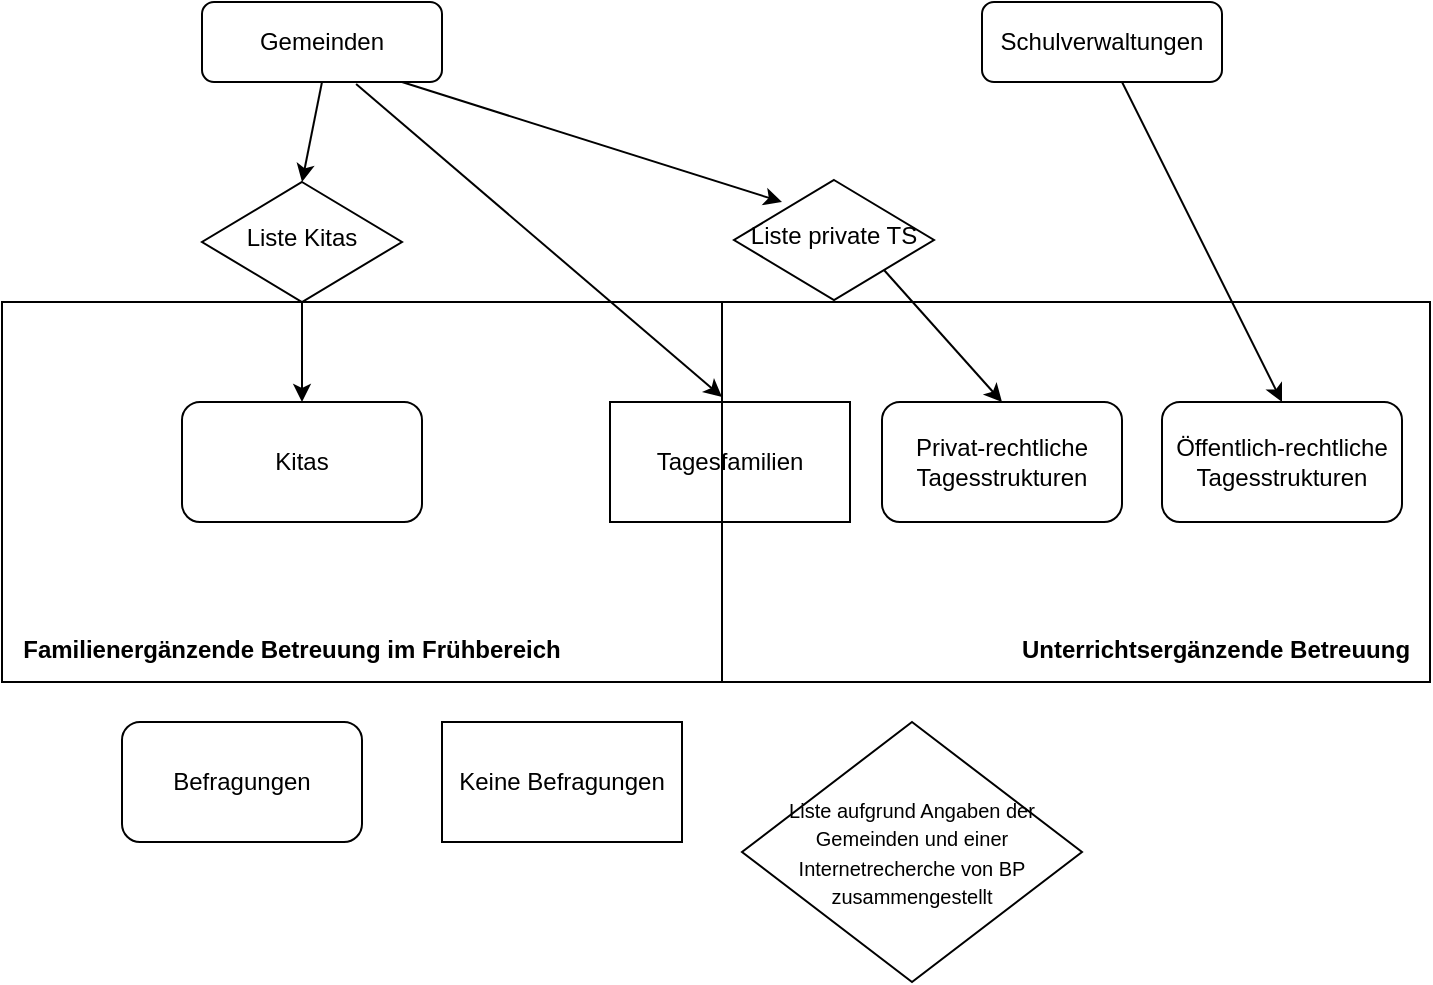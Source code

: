 <mxfile version="26.2.13">
  <diagram name="Seite-1" id="sjBRiq70s7tW7e7177cZ">
    <mxGraphModel dx="1036" dy="640" grid="1" gridSize="10" guides="1" tooltips="1" connect="1" arrows="1" fold="1" page="1" pageScale="1" pageWidth="827" pageHeight="1169" math="0" shadow="0">
      <root>
        <mxCell id="0" />
        <mxCell id="1" parent="0" />
        <mxCell id="-Z03D_eoGap_DbstbODf-2" value="&lt;div&gt;&lt;br&gt;&lt;/div&gt;&lt;div&gt;&lt;br&gt;&lt;/div&gt;&lt;div&gt;&lt;br&gt;&lt;/div&gt;&lt;div&gt;&lt;br&gt;&lt;/div&gt;&lt;div&gt;&lt;br&gt;&lt;/div&gt;&lt;div&gt;&lt;br&gt;&lt;/div&gt;&lt;div&gt;&lt;br&gt;&lt;/div&gt;&lt;div&gt;&lt;br&gt;&lt;/div&gt;&lt;div&gt;&lt;br&gt;&lt;/div&gt;&lt;div&gt;&lt;br&gt;&lt;/div&gt;&lt;div&gt;&lt;br&gt;&lt;/div&gt;&lt;div&gt;&amp;nbsp; &amp;nbsp; &amp;nbsp; &amp;nbsp; &amp;nbsp; &amp;nbsp; &amp;nbsp; &amp;nbsp; &amp;nbsp; &amp;nbsp; &amp;nbsp; &amp;nbsp; &amp;nbsp; &amp;nbsp; &amp;nbsp; &amp;nbsp; &amp;nbsp; &amp;nbsp; &amp;nbsp; &amp;nbsp; &amp;nbsp;&lt;b&gt; Unterrichtsergänzende Betreuung&lt;/b&gt;&lt;/div&gt;" style="rounded=0;whiteSpace=wrap;html=1;fillColor=none;" parent="1" vertex="1">
          <mxGeometry x="410" y="230" width="354" height="190" as="geometry" />
        </mxCell>
        <mxCell id="-Z03D_eoGap_DbstbODf-3" value="&lt;div&gt;&lt;b&gt;&lt;br&gt;&lt;/b&gt;&lt;/div&gt;&lt;div&gt;&lt;b&gt;&lt;br&gt;&lt;/b&gt;&lt;/div&gt;&lt;div&gt;&lt;b&gt;&lt;br&gt;&lt;/b&gt;&lt;/div&gt;&lt;div&gt;&lt;b&gt;&lt;br&gt;&lt;/b&gt;&lt;/div&gt;&lt;div&gt;&lt;b&gt;&lt;br&gt;&lt;/b&gt;&lt;/div&gt;&lt;div&gt;&lt;b&gt;&lt;br&gt;&lt;/b&gt;&lt;/div&gt;&lt;div&gt;&lt;b&gt;&lt;br&gt;&lt;/b&gt;&lt;/div&gt;&lt;div&gt;&lt;b&gt;&lt;br&gt;&lt;/b&gt;&lt;/div&gt;&lt;div&gt;&lt;b&gt;&lt;br&gt;&lt;/b&gt;&lt;/div&gt;&lt;div&gt;&lt;b&gt;&lt;br&gt;&lt;/b&gt;&lt;/div&gt;&lt;div&gt;&lt;b&gt;&lt;br&gt;&lt;/b&gt;&lt;/div&gt;&lt;div&gt;&lt;b&gt;Familienergänzende Betreuung im Frühbereich&amp;nbsp; &amp;nbsp; &amp;nbsp; &amp;nbsp; &amp;nbsp; &amp;nbsp; &amp;nbsp; &amp;nbsp; &amp;nbsp; &amp;nbsp; &amp;nbsp;&lt;/b&gt;&lt;/div&gt;" style="rounded=0;whiteSpace=wrap;html=1;fillColor=none;" parent="1" vertex="1">
          <mxGeometry x="50" y="230" width="360" height="190" as="geometry" />
        </mxCell>
        <mxCell id="-Z03D_eoGap_DbstbODf-4" value="Gemeinden" style="rounded=1;whiteSpace=wrap;html=1;fontSize=12;glass=0;strokeWidth=1;shadow=0;fillColor=none;" parent="1" vertex="1">
          <mxGeometry x="150" y="80" width="120" height="40" as="geometry" />
        </mxCell>
        <mxCell id="-Z03D_eoGap_DbstbODf-5" value="Schulverwaltungen" style="rounded=1;whiteSpace=wrap;html=1;fontSize=12;glass=0;strokeWidth=1;shadow=0;fillColor=none;" parent="1" vertex="1">
          <mxGeometry x="540" y="80" width="120" height="40" as="geometry" />
        </mxCell>
        <mxCell id="-Z03D_eoGap_DbstbODf-7" value="Tagesfamilien" style="rounded=0;whiteSpace=wrap;html=1;fillColor=none;" parent="1" vertex="1">
          <mxGeometry x="354" y="280" width="120" height="60" as="geometry" />
        </mxCell>
        <mxCell id="-Z03D_eoGap_DbstbODf-8" value="" style="endArrow=classic;html=1;rounded=0;entryX=1;entryY=0.25;entryDx=0;entryDy=0;exitX=0.642;exitY=1.025;exitDx=0;exitDy=0;exitPerimeter=0;" parent="1" source="-Z03D_eoGap_DbstbODf-4" target="-Z03D_eoGap_DbstbODf-3" edge="1">
          <mxGeometry width="50" height="50" relative="1" as="geometry">
            <mxPoint x="240" y="120" as="sourcePoint" />
            <mxPoint x="440" y="330" as="targetPoint" />
          </mxGeometry>
        </mxCell>
        <mxCell id="-Z03D_eoGap_DbstbODf-9" value="Privat-rechtliche Tagesstrukturen" style="rounded=1;whiteSpace=wrap;html=1;fillColor=none;" parent="1" vertex="1">
          <mxGeometry x="490" y="280" width="120" height="60" as="geometry" />
        </mxCell>
        <mxCell id="-Z03D_eoGap_DbstbODf-10" value="Öffentlich-rechtliche Tagesstrukturen" style="rounded=1;whiteSpace=wrap;html=1;fillColor=none;" parent="1" vertex="1">
          <mxGeometry x="630" y="280" width="120" height="60" as="geometry" />
        </mxCell>
        <mxCell id="-Z03D_eoGap_DbstbODf-12" value="" style="endArrow=classic;html=1;rounded=0;" parent="1" target="-Z03D_eoGap_DbstbODf-3" edge="1">
          <mxGeometry width="50" height="50" relative="1" as="geometry">
            <mxPoint x="200" y="230" as="sourcePoint" />
            <mxPoint x="250" y="180" as="targetPoint" />
          </mxGeometry>
        </mxCell>
        <mxCell id="-Z03D_eoGap_DbstbODf-13" value="" style="endArrow=classic;html=1;rounded=0;exitX=0.5;exitY=1;exitDx=0;exitDy=0;entryX=0.5;entryY=0;entryDx=0;entryDy=0;" parent="1" source="-Z03D_eoGap_DbstbODf-4" target="-Z03D_eoGap_DbstbODf-17" edge="1">
          <mxGeometry width="50" height="50" relative="1" as="geometry">
            <mxPoint x="390" y="380" as="sourcePoint" />
            <mxPoint x="440" y="330" as="targetPoint" />
          </mxGeometry>
        </mxCell>
        <mxCell id="-Z03D_eoGap_DbstbODf-14" value="" style="endArrow=classic;html=1;rounded=0;entryX=0.5;entryY=0;entryDx=0;entryDy=0;" parent="1" target="-Z03D_eoGap_DbstbODf-10" edge="1">
          <mxGeometry width="50" height="50" relative="1" as="geometry">
            <mxPoint x="610" y="120" as="sourcePoint" />
            <mxPoint x="700" y="180" as="targetPoint" />
          </mxGeometry>
        </mxCell>
        <mxCell id="-Z03D_eoGap_DbstbODf-15" value="" style="endArrow=classic;html=1;rounded=0;" parent="1" target="-Z03D_eoGap_DbstbODf-3" edge="1">
          <mxGeometry width="50" height="50" relative="1" as="geometry">
            <mxPoint x="200" y="230" as="sourcePoint" />
            <mxPoint x="250" y="180" as="targetPoint" />
          </mxGeometry>
        </mxCell>
        <mxCell id="-Z03D_eoGap_DbstbODf-16" value="Kitas" style="rounded=1;whiteSpace=wrap;html=1;fillColor=none;" parent="1" vertex="1">
          <mxGeometry x="140" y="280" width="120" height="60" as="geometry" />
        </mxCell>
        <mxCell id="-Z03D_eoGap_DbstbODf-17" value="Liste Kitas" style="rhombus;whiteSpace=wrap;html=1;shadow=0;fontFamily=Helvetica;fontSize=12;align=center;strokeWidth=1;spacing=6;spacingTop=-4;fillColor=none;" parent="1" vertex="1">
          <mxGeometry x="150" y="170" width="100" height="60" as="geometry" />
        </mxCell>
        <mxCell id="-Z03D_eoGap_DbstbODf-18" value="" style="endArrow=classic;html=1;rounded=0;entryX=0.5;entryY=0;entryDx=0;entryDy=0;" parent="1" target="-Z03D_eoGap_DbstbODf-16" edge="1">
          <mxGeometry width="50" height="50" relative="1" as="geometry">
            <mxPoint x="200" y="230" as="sourcePoint" />
            <mxPoint x="250" y="180" as="targetPoint" />
          </mxGeometry>
        </mxCell>
        <mxCell id="-Z03D_eoGap_DbstbODf-19" value="" style="endArrow=classic;html=1;rounded=0;exitX=1;exitY=1;exitDx=0;exitDy=0;" parent="1" source="-Z03D_eoGap_DbstbODf-23" edge="1">
          <mxGeometry width="50" height="50" relative="1" as="geometry">
            <mxPoint x="250" y="120" as="sourcePoint" />
            <mxPoint x="550" y="280" as="targetPoint" />
          </mxGeometry>
        </mxCell>
        <mxCell id="-Z03D_eoGap_DbstbODf-20" value="Befragungen" style="rounded=1;whiteSpace=wrap;html=1;" parent="1" vertex="1">
          <mxGeometry x="110" y="440" width="120" height="60" as="geometry" />
        </mxCell>
        <mxCell id="-Z03D_eoGap_DbstbODf-21" value="Keine Befragungen" style="rounded=0;whiteSpace=wrap;html=1;" parent="1" vertex="1">
          <mxGeometry x="270" y="440" width="120" height="60" as="geometry" />
        </mxCell>
        <mxCell id="-Z03D_eoGap_DbstbODf-22" value="&lt;font style=&quot;font-size: 10px;&quot;&gt;Liste aufgrund Angaben der Gemeinden und einer Internetrecherche von BP zusammengestellt&lt;/font&gt;" style="rhombus;whiteSpace=wrap;html=1;" parent="1" vertex="1">
          <mxGeometry x="420" y="440" width="170" height="130" as="geometry" />
        </mxCell>
        <mxCell id="-Z03D_eoGap_DbstbODf-23" value="Liste private TS" style="rhombus;whiteSpace=wrap;html=1;shadow=0;fontFamily=Helvetica;fontSize=12;align=center;strokeWidth=1;spacing=6;spacingTop=-4;fillColor=none;" parent="1" vertex="1">
          <mxGeometry x="416" y="169" width="100" height="60" as="geometry" />
        </mxCell>
        <mxCell id="-Z03D_eoGap_DbstbODf-24" value="" style="endArrow=classic;html=1;rounded=0;" parent="1" edge="1">
          <mxGeometry width="50" height="50" relative="1" as="geometry">
            <mxPoint x="250" y="120" as="sourcePoint" />
            <mxPoint x="440" y="180" as="targetPoint" />
          </mxGeometry>
        </mxCell>
      </root>
    </mxGraphModel>
  </diagram>
</mxfile>
